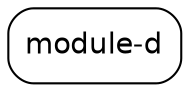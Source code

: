 digraph "module-d" {
  node [shape="box",style="rounded",fontname="Helvetica",fontsize="14"]
  edge [fontsize="10",fontname="Helvetica"]

  // Node Definitions:
  "com.github.ferstl:module-d:jar"[label=<module-d>]

  // Edge Definitions:
}
